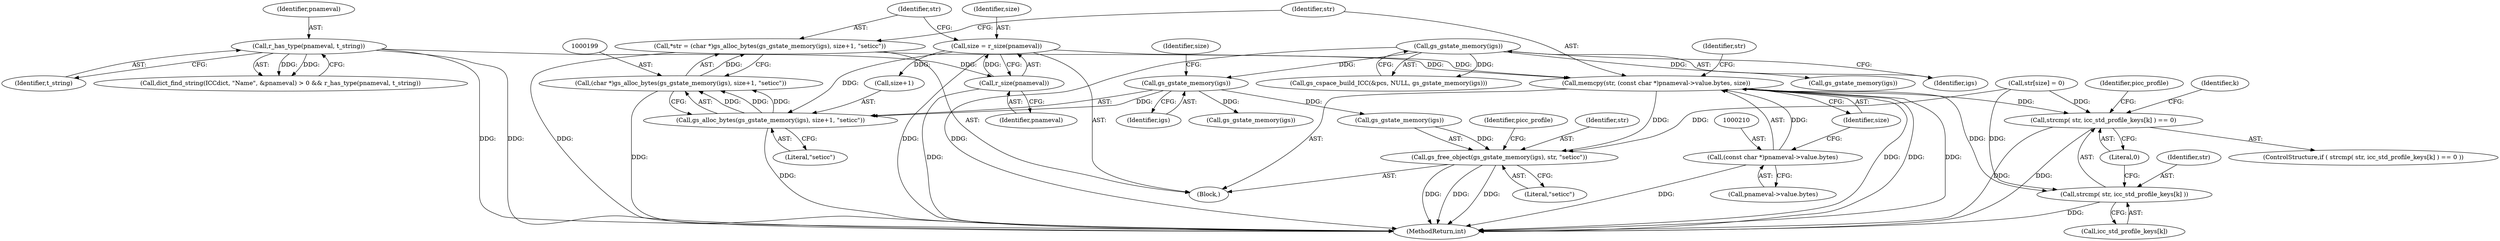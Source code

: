 digraph "0_ghostscript_67d760ab775dae4efe803b5944b0439aa3c0b04a@API" {
"1000207" [label="(Call,memcpy(str, (const char *)pnameval->value.bytes, size))"];
"1000196" [label="(Call,*str = (char *)gs_alloc_bytes(gs_gstate_memory(igs), size+1, \"seticc\"))"];
"1000198" [label="(Call,(char *)gs_alloc_bytes(gs_gstate_memory(igs), size+1, \"seticc\"))"];
"1000200" [label="(Call,gs_alloc_bytes(gs_gstate_memory(igs), size+1, \"seticc\"))"];
"1000201" [label="(Call,gs_gstate_memory(igs))"];
"1000167" [label="(Call,gs_gstate_memory(igs))"];
"1000191" [label="(Call,size = r_size(pnameval))"];
"1000193" [label="(Call,r_size(pnameval))"];
"1000186" [label="(Call,r_has_type(pnameval, t_string))"];
"1000209" [label="(Call,(const char *)pnameval->value.bytes)"];
"1000233" [label="(Call,strcmp( str, icc_std_profile_keys[k] ) == 0)"];
"1000234" [label="(Call,strcmp( str, icc_std_profile_keys[k] ))"];
"1000254" [label="(Call,gs_free_object(gs_gstate_memory(igs), str, \"seticc\"))"];
"1000251" [label="(Call,gs_gstate_memory(igs))"];
"1000217" [label="(Call,str[size] = 0)"];
"1000219" [label="(Identifier,str)"];
"1000589" [label="(MethodReturn,int)"];
"1000198" [label="(Call,(char *)gs_alloc_bytes(gs_gstate_memory(igs), size+1, \"seticc\"))"];
"1000197" [label="(Identifier,str)"];
"1000163" [label="(Call,gs_cspace_build_ICC(&pcs, NULL, gs_gstate_memory(igs)))"];
"1000191" [label="(Call,size = r_size(pnameval))"];
"1000255" [label="(Call,gs_gstate_memory(igs))"];
"1000187" [label="(Identifier,pnameval)"];
"1000265" [label="(Call,gs_gstate_memory(igs))"];
"1000201" [label="(Call,gs_gstate_memory(igs))"];
"1000257" [label="(Identifier,str)"];
"1000194" [label="(Identifier,pnameval)"];
"1000232" [label="(ControlStructure,if ( strcmp( str, icc_std_profile_keys[k] ) == 0 ))"];
"1000204" [label="(Identifier,size)"];
"1000189" [label="(Block,)"];
"1000203" [label="(Call,size+1)"];
"1000216" [label="(Identifier,size)"];
"1000209" [label="(Call,(const char *)pnameval->value.bytes)"];
"1000192" [label="(Identifier,size)"];
"1000211" [label="(Call,pnameval->value.bytes)"];
"1000236" [label="(Call,icc_std_profile_keys[k])"];
"1000168" [label="(Identifier,igs)"];
"1000188" [label="(Identifier,t_string)"];
"1000200" [label="(Call,gs_alloc_bytes(gs_gstate_memory(igs), size+1, \"seticc\"))"];
"1000242" [label="(Identifier,picc_profile)"];
"1000254" [label="(Call,gs_free_object(gs_gstate_memory(igs), str, \"seticc\"))"];
"1000167" [label="(Call,gs_gstate_memory(igs))"];
"1000196" [label="(Call,*str = (char *)gs_alloc_bytes(gs_gstate_memory(igs), size+1, \"seticc\"))"];
"1000206" [label="(Literal,\"seticc\")"];
"1000239" [label="(Literal,0)"];
"1000230" [label="(Identifier,k)"];
"1000258" [label="(Literal,\"seticc\")"];
"1000178" [label="(Call,dict_find_string(ICCdict, \"Name\", &pnameval) > 0 && r_has_type(pnameval, t_string))"];
"1000233" [label="(Call,strcmp( str, icc_std_profile_keys[k] ) == 0)"];
"1000208" [label="(Identifier,str)"];
"1000186" [label="(Call,r_has_type(pnameval, t_string))"];
"1000193" [label="(Call,r_size(pnameval))"];
"1000207" [label="(Call,memcpy(str, (const char *)pnameval->value.bytes, size))"];
"1000235" [label="(Identifier,str)"];
"1000293" [label="(Identifier,picc_profile)"];
"1000234" [label="(Call,strcmp( str, icc_std_profile_keys[k] ))"];
"1000202" [label="(Identifier,igs)"];
"1000207" -> "1000189"  [label="AST: "];
"1000207" -> "1000216"  [label="CFG: "];
"1000208" -> "1000207"  [label="AST: "];
"1000209" -> "1000207"  [label="AST: "];
"1000216" -> "1000207"  [label="AST: "];
"1000219" -> "1000207"  [label="CFG: "];
"1000207" -> "1000589"  [label="DDG: "];
"1000207" -> "1000589"  [label="DDG: "];
"1000207" -> "1000589"  [label="DDG: "];
"1000196" -> "1000207"  [label="DDG: "];
"1000209" -> "1000207"  [label="DDG: "];
"1000191" -> "1000207"  [label="DDG: "];
"1000207" -> "1000233"  [label="DDG: "];
"1000207" -> "1000234"  [label="DDG: "];
"1000207" -> "1000254"  [label="DDG: "];
"1000196" -> "1000189"  [label="AST: "];
"1000196" -> "1000198"  [label="CFG: "];
"1000197" -> "1000196"  [label="AST: "];
"1000198" -> "1000196"  [label="AST: "];
"1000208" -> "1000196"  [label="CFG: "];
"1000196" -> "1000589"  [label="DDG: "];
"1000198" -> "1000196"  [label="DDG: "];
"1000198" -> "1000200"  [label="CFG: "];
"1000199" -> "1000198"  [label="AST: "];
"1000200" -> "1000198"  [label="AST: "];
"1000198" -> "1000589"  [label="DDG: "];
"1000200" -> "1000198"  [label="DDG: "];
"1000200" -> "1000198"  [label="DDG: "];
"1000200" -> "1000198"  [label="DDG: "];
"1000200" -> "1000206"  [label="CFG: "];
"1000201" -> "1000200"  [label="AST: "];
"1000203" -> "1000200"  [label="AST: "];
"1000206" -> "1000200"  [label="AST: "];
"1000200" -> "1000589"  [label="DDG: "];
"1000201" -> "1000200"  [label="DDG: "];
"1000191" -> "1000200"  [label="DDG: "];
"1000201" -> "1000202"  [label="CFG: "];
"1000202" -> "1000201"  [label="AST: "];
"1000204" -> "1000201"  [label="CFG: "];
"1000167" -> "1000201"  [label="DDG: "];
"1000201" -> "1000251"  [label="DDG: "];
"1000201" -> "1000255"  [label="DDG: "];
"1000167" -> "1000163"  [label="AST: "];
"1000167" -> "1000168"  [label="CFG: "];
"1000168" -> "1000167"  [label="AST: "];
"1000163" -> "1000167"  [label="CFG: "];
"1000167" -> "1000589"  [label="DDG: "];
"1000167" -> "1000163"  [label="DDG: "];
"1000167" -> "1000265"  [label="DDG: "];
"1000191" -> "1000189"  [label="AST: "];
"1000191" -> "1000193"  [label="CFG: "];
"1000192" -> "1000191"  [label="AST: "];
"1000193" -> "1000191"  [label="AST: "];
"1000197" -> "1000191"  [label="CFG: "];
"1000191" -> "1000589"  [label="DDG: "];
"1000193" -> "1000191"  [label="DDG: "];
"1000191" -> "1000203"  [label="DDG: "];
"1000193" -> "1000194"  [label="CFG: "];
"1000194" -> "1000193"  [label="AST: "];
"1000193" -> "1000589"  [label="DDG: "];
"1000186" -> "1000193"  [label="DDG: "];
"1000186" -> "1000178"  [label="AST: "];
"1000186" -> "1000188"  [label="CFG: "];
"1000187" -> "1000186"  [label="AST: "];
"1000188" -> "1000186"  [label="AST: "];
"1000178" -> "1000186"  [label="CFG: "];
"1000186" -> "1000589"  [label="DDG: "];
"1000186" -> "1000589"  [label="DDG: "];
"1000186" -> "1000178"  [label="DDG: "];
"1000186" -> "1000178"  [label="DDG: "];
"1000209" -> "1000211"  [label="CFG: "];
"1000210" -> "1000209"  [label="AST: "];
"1000211" -> "1000209"  [label="AST: "];
"1000216" -> "1000209"  [label="CFG: "];
"1000209" -> "1000589"  [label="DDG: "];
"1000233" -> "1000232"  [label="AST: "];
"1000233" -> "1000239"  [label="CFG: "];
"1000234" -> "1000233"  [label="AST: "];
"1000239" -> "1000233"  [label="AST: "];
"1000242" -> "1000233"  [label="CFG: "];
"1000230" -> "1000233"  [label="CFG: "];
"1000233" -> "1000589"  [label="DDG: "];
"1000233" -> "1000589"  [label="DDG: "];
"1000217" -> "1000233"  [label="DDG: "];
"1000234" -> "1000236"  [label="CFG: "];
"1000235" -> "1000234"  [label="AST: "];
"1000236" -> "1000234"  [label="AST: "];
"1000239" -> "1000234"  [label="CFG: "];
"1000234" -> "1000589"  [label="DDG: "];
"1000217" -> "1000234"  [label="DDG: "];
"1000254" -> "1000189"  [label="AST: "];
"1000254" -> "1000258"  [label="CFG: "];
"1000255" -> "1000254"  [label="AST: "];
"1000257" -> "1000254"  [label="AST: "];
"1000258" -> "1000254"  [label="AST: "];
"1000293" -> "1000254"  [label="CFG: "];
"1000254" -> "1000589"  [label="DDG: "];
"1000254" -> "1000589"  [label="DDG: "];
"1000254" -> "1000589"  [label="DDG: "];
"1000255" -> "1000254"  [label="DDG: "];
"1000217" -> "1000254"  [label="DDG: "];
}
